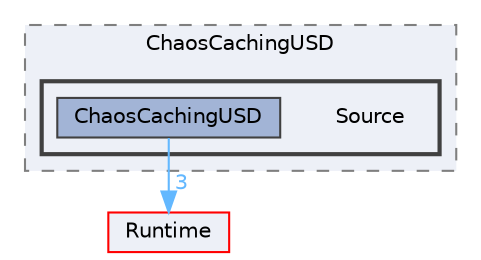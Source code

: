 digraph "Source"
{
 // INTERACTIVE_SVG=YES
 // LATEX_PDF_SIZE
  bgcolor="transparent";
  edge [fontname=Helvetica,fontsize=10,labelfontname=Helvetica,labelfontsize=10];
  node [fontname=Helvetica,fontsize=10,shape=box,height=0.2,width=0.4];
  compound=true
  subgraph clusterdir_063261357f378b4ef5f3d45d1556b71e {
    graph [ bgcolor="#edf0f7", pencolor="grey50", label="ChaosCachingUSD", fontname=Helvetica,fontsize=10 style="filled,dashed", URL="dir_063261357f378b4ef5f3d45d1556b71e.html",tooltip=""]
  subgraph clusterdir_07a91577d9ac2dc17983245ce398900f {
    graph [ bgcolor="#edf0f7", pencolor="grey25", label="", fontname=Helvetica,fontsize=10 style="filled,bold", URL="dir_07a91577d9ac2dc17983245ce398900f.html",tooltip=""]
    dir_07a91577d9ac2dc17983245ce398900f [shape=plaintext, label="Source"];
  dir_25f05891737a379eb9165834f3aa697e [label="ChaosCachingUSD", fillcolor="#a2b4d6", color="grey25", style="filled", URL="dir_25f05891737a379eb9165834f3aa697e.html",tooltip=""];
  }
  }
  dir_7536b172fbd480bfd146a1b1acd6856b [label="Runtime", fillcolor="#edf0f7", color="red", style="filled", URL="dir_7536b172fbd480bfd146a1b1acd6856b.html",tooltip=""];
  dir_25f05891737a379eb9165834f3aa697e->dir_7536b172fbd480bfd146a1b1acd6856b [headlabel="3", labeldistance=1.5 headhref="dir_000137_000984.html" href="dir_000137_000984.html" color="steelblue1" fontcolor="steelblue1"];
}
